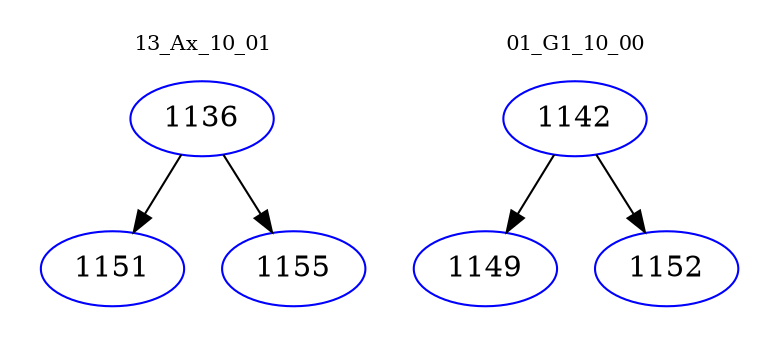 digraph{
subgraph cluster_0 {
color = white
label = "13_Ax_10_01";
fontsize=10;
T0_1136 [label="1136", color="blue"]
T0_1136 -> T0_1151 [color="black"]
T0_1151 [label="1151", color="blue"]
T0_1136 -> T0_1155 [color="black"]
T0_1155 [label="1155", color="blue"]
}
subgraph cluster_1 {
color = white
label = "01_G1_10_00";
fontsize=10;
T1_1142 [label="1142", color="blue"]
T1_1142 -> T1_1149 [color="black"]
T1_1149 [label="1149", color="blue"]
T1_1142 -> T1_1152 [color="black"]
T1_1152 [label="1152", color="blue"]
}
}
